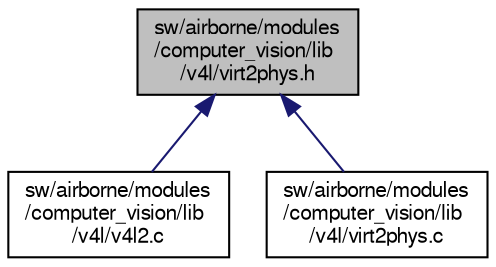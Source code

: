 digraph "sw/airborne/modules/computer_vision/lib/v4l/virt2phys.h"
{
  edge [fontname="FreeSans",fontsize="10",labelfontname="FreeSans",labelfontsize="10"];
  node [fontname="FreeSans",fontsize="10",shape=record];
  Node1 [label="sw/airborne/modules\l/computer_vision/lib\l/v4l/virt2phys.h",height=0.2,width=0.4,color="black", fillcolor="grey75", style="filled", fontcolor="black"];
  Node1 -> Node2 [dir="back",color="midnightblue",fontsize="10",style="solid",fontname="FreeSans"];
  Node2 [label="sw/airborne/modules\l/computer_vision/lib\l/v4l/v4l2.c",height=0.2,width=0.4,color="black", fillcolor="white", style="filled",URL="$v4l2_8c.html",tooltip="Capture images from a V4L2 device (Video for Linux 2) "];
  Node1 -> Node3 [dir="back",color="midnightblue",fontsize="10",style="solid",fontname="FreeSans"];
  Node3 [label="sw/airborne/modules\l/computer_vision/lib\l/v4l/virt2phys.c",height=0.2,width=0.4,color="black", fillcolor="white", style="filled",URL="$virt2phys_8c.html",tooltip="Mapping of virtual to physical memory. "];
}
